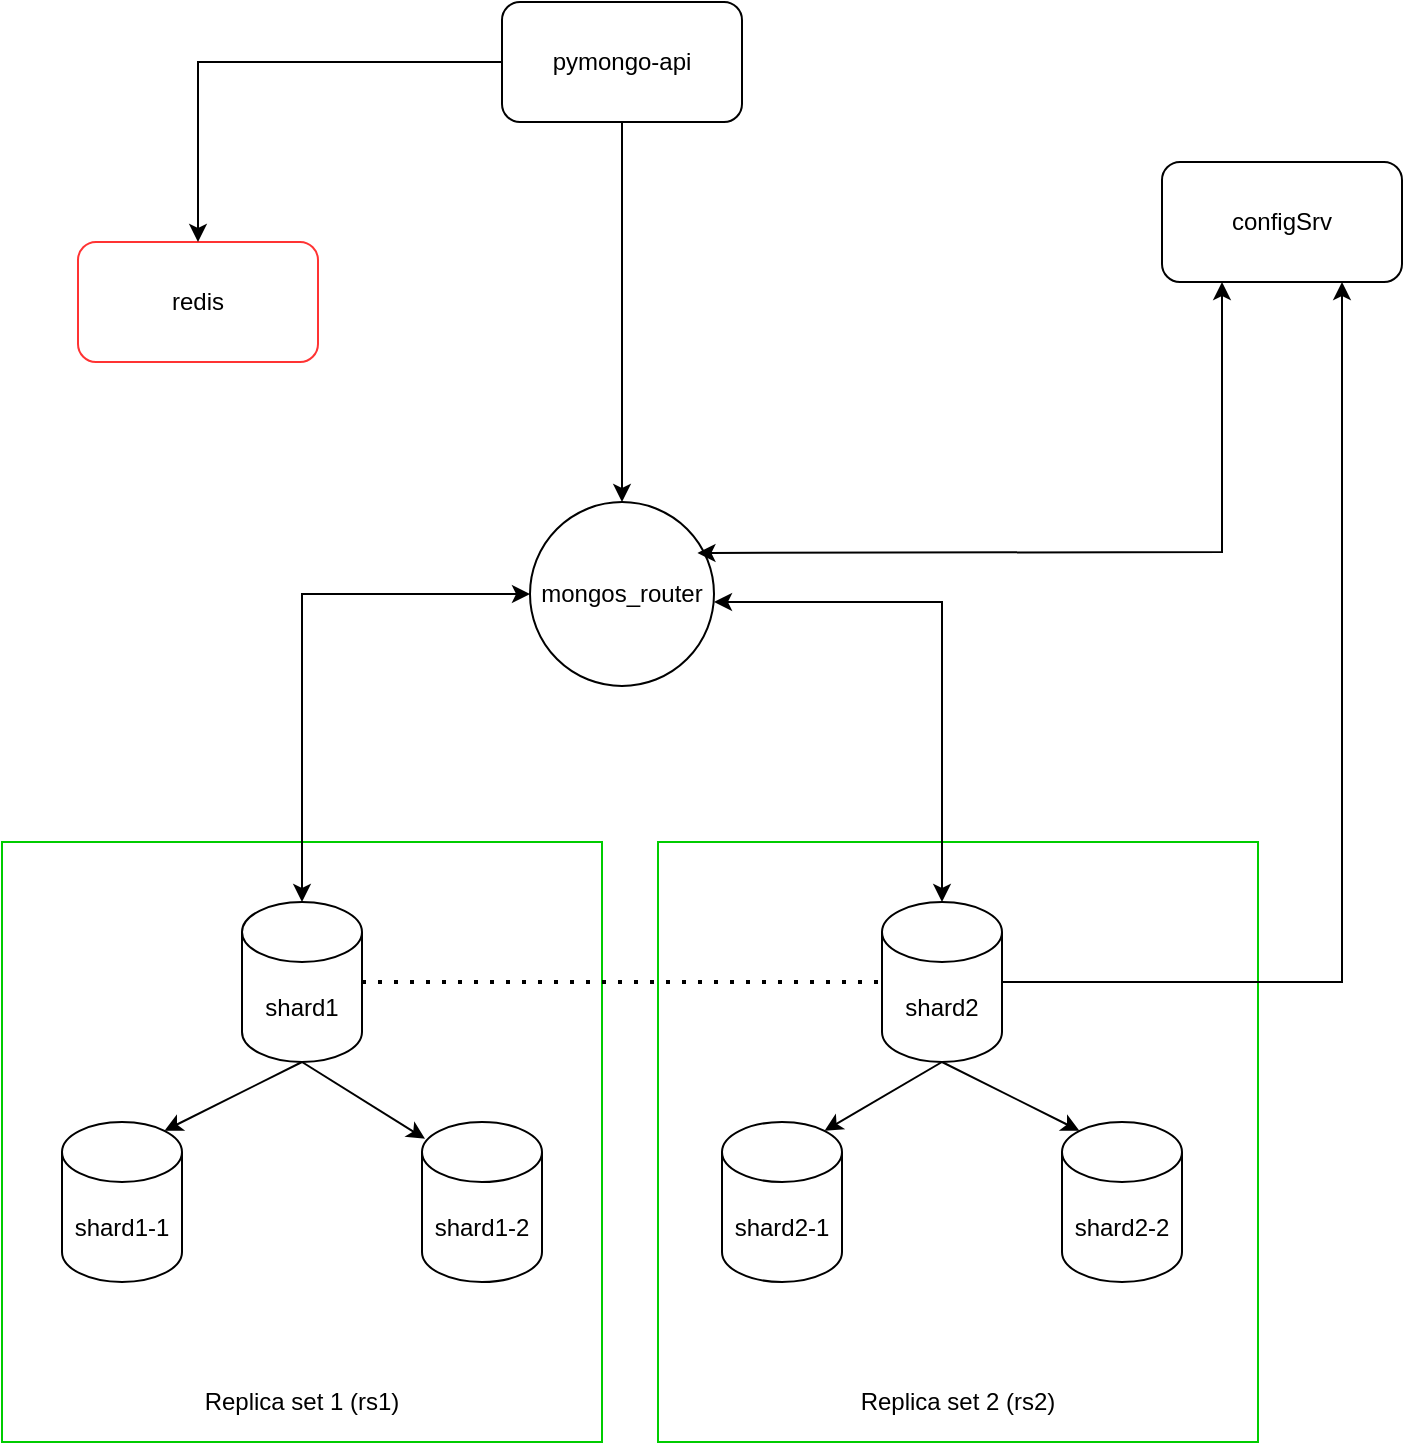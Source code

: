 <mxfile version="24.7.7">
  <diagram name="Page-1" id="-H_mtQnk-PTXWXPvYvuk">
    <mxGraphModel dx="1122" dy="761" grid="1" gridSize="10" guides="1" tooltips="1" connect="1" arrows="1" fold="1" page="1" pageScale="1" pageWidth="1654" pageHeight="1169" math="0" shadow="0">
      <root>
        <mxCell id="0" />
        <mxCell id="1" parent="0" />
        <mxCell id="9OBVmy8AI-aRf1RshNsI-50" value="&lt;div&gt;&lt;br&gt;&lt;/div&gt;&lt;div&gt;&lt;br&gt;&lt;/div&gt;&lt;div&gt;&lt;br&gt;&lt;/div&gt;&lt;div&gt;&lt;br&gt;&lt;/div&gt;&lt;div&gt;&lt;br&gt;&lt;/div&gt;&lt;div&gt;&lt;br&gt;&lt;/div&gt;&lt;div&gt;&lt;br&gt;&lt;/div&gt;&lt;div&gt;&lt;br&gt;&lt;/div&gt;&lt;div&gt;&lt;br&gt;&lt;/div&gt;&lt;div&gt;&lt;br&gt;&lt;/div&gt;&lt;div&gt;&lt;br&gt;&lt;/div&gt;&lt;div&gt;&lt;br&gt;&lt;/div&gt;&lt;div&gt;&lt;br&gt;&lt;/div&gt;&lt;div&gt;&lt;br&gt;&lt;/div&gt;&lt;div&gt;&lt;br&gt;&lt;/div&gt;&lt;div&gt;&lt;br&gt;&lt;/div&gt;&lt;div&gt;&lt;br&gt;&lt;/div&gt;&lt;div&gt;&lt;br&gt;&lt;/div&gt;&lt;div&gt;Replica set 2 (rs2)&lt;/div&gt;" style="whiteSpace=wrap;html=1;aspect=fixed;strokeColor=#00CC00;" vertex="1" parent="1">
          <mxGeometry x="790" y="620" width="300" height="300" as="geometry" />
        </mxCell>
        <mxCell id="9OBVmy8AI-aRf1RshNsI-49" value="&lt;div&gt;&lt;br&gt;&lt;/div&gt;&lt;div&gt;&lt;br&gt;&lt;/div&gt;&lt;div&gt;&lt;br&gt;&lt;/div&gt;&lt;div&gt;&lt;br&gt;&lt;/div&gt;&lt;div&gt;&lt;br&gt;&lt;/div&gt;&lt;div&gt;&lt;br&gt;&lt;/div&gt;&lt;div&gt;&lt;br&gt;&lt;/div&gt;&lt;div&gt;&lt;br&gt;&lt;/div&gt;&lt;div&gt;&lt;br&gt;&lt;/div&gt;&lt;div&gt;&lt;br&gt;&lt;/div&gt;&lt;div&gt;&lt;br&gt;&lt;/div&gt;&lt;div&gt;&lt;br&gt;&lt;/div&gt;&lt;div&gt;&lt;br&gt;&lt;/div&gt;&lt;div&gt;&lt;br&gt;&lt;/div&gt;&lt;div&gt;&lt;br&gt;&lt;/div&gt;&lt;div&gt;&lt;br&gt;&lt;/div&gt;&lt;div&gt;&lt;br&gt;&lt;/div&gt;&lt;div&gt;&lt;br&gt;&lt;/div&gt;&lt;div&gt;Replica set 1 (rs1)&lt;/div&gt;" style="whiteSpace=wrap;html=1;aspect=fixed;strokeColor=#00CC00;" vertex="1" parent="1">
          <mxGeometry x="462" y="620" width="300" height="300" as="geometry" />
        </mxCell>
        <mxCell id="zA23MoTUsTF4_91t8viU-2" value="shard1" style="shape=cylinder3;whiteSpace=wrap;html=1;boundedLbl=1;backgroundOutline=1;size=15;" parent="1" vertex="1">
          <mxGeometry x="582" y="650" width="60" height="80" as="geometry" />
        </mxCell>
        <mxCell id="zA23MoTUsTF4_91t8viU-3" value="pymongo-api" style="rounded=1;whiteSpace=wrap;html=1;" parent="1" vertex="1">
          <mxGeometry x="712" y="200" width="120" height="60" as="geometry" />
        </mxCell>
        <mxCell id="9OBVmy8AI-aRf1RshNsI-1" value="configSrv" style="rounded=1;whiteSpace=wrap;html=1;" vertex="1" parent="1">
          <mxGeometry x="1042" y="280" width="120" height="60" as="geometry" />
        </mxCell>
        <mxCell id="9OBVmy8AI-aRf1RshNsI-2" value="mongos_router" style="ellipse;whiteSpace=wrap;html=1;aspect=fixed;" vertex="1" parent="1">
          <mxGeometry x="726" y="450" width="92" height="92" as="geometry" />
        </mxCell>
        <mxCell id="9OBVmy8AI-aRf1RshNsI-8" style="edgeStyle=orthogonalEdgeStyle;rounded=0;orthogonalLoop=1;jettySize=auto;html=1;exitX=1;exitY=0.5;exitDx=0;exitDy=0;exitPerimeter=0;entryX=0.75;entryY=1;entryDx=0;entryDy=0;" edge="1" parent="1" source="9OBVmy8AI-aRf1RshNsI-3" target="9OBVmy8AI-aRf1RshNsI-1">
          <mxGeometry relative="1" as="geometry" />
        </mxCell>
        <mxCell id="9OBVmy8AI-aRf1RshNsI-3" value="shard2" style="shape=cylinder3;whiteSpace=wrap;html=1;boundedLbl=1;backgroundOutline=1;size=15;" vertex="1" parent="1">
          <mxGeometry x="902" y="650" width="60" height="80" as="geometry" />
        </mxCell>
        <mxCell id="9OBVmy8AI-aRf1RshNsI-7" value="" style="endArrow=none;dashed=1;html=1;dashPattern=1 3;strokeWidth=2;rounded=0;exitX=1;exitY=0.5;exitDx=0;exitDy=0;exitPerimeter=0;entryX=0;entryY=0.5;entryDx=0;entryDy=0;entryPerimeter=0;" edge="1" parent="1" source="zA23MoTUsTF4_91t8viU-2" target="9OBVmy8AI-aRf1RshNsI-3">
          <mxGeometry width="50" height="50" relative="1" as="geometry">
            <mxPoint x="682" y="590" as="sourcePoint" />
            <mxPoint x="892" y="690" as="targetPoint" />
          </mxGeometry>
        </mxCell>
        <mxCell id="9OBVmy8AI-aRf1RshNsI-9" value="" style="endArrow=classic;startArrow=classic;html=1;rounded=0;entryX=0.25;entryY=1;entryDx=0;entryDy=0;exitX=0.91;exitY=0.277;exitDx=0;exitDy=0;exitPerimeter=0;" edge="1" parent="1" source="9OBVmy8AI-aRf1RshNsI-2" target="9OBVmy8AI-aRf1RshNsI-1">
          <mxGeometry width="50" height="50" relative="1" as="geometry">
            <mxPoint x="732" y="560" as="sourcePoint" />
            <mxPoint x="782" y="510" as="targetPoint" />
            <Array as="points">
              <mxPoint x="1072" y="475" />
            </Array>
          </mxGeometry>
        </mxCell>
        <mxCell id="9OBVmy8AI-aRf1RshNsI-11" value="" style="endArrow=classic;startArrow=classic;html=1;rounded=0;exitX=0.5;exitY=0;exitDx=0;exitDy=0;exitPerimeter=0;entryX=0;entryY=0.5;entryDx=0;entryDy=0;" edge="1" parent="1" source="zA23MoTUsTF4_91t8viU-2" target="9OBVmy8AI-aRf1RshNsI-2">
          <mxGeometry width="50" height="50" relative="1" as="geometry">
            <mxPoint x="732" y="560" as="sourcePoint" />
            <mxPoint x="720" y="500" as="targetPoint" />
            <Array as="points">
              <mxPoint x="612" y="496" />
            </Array>
          </mxGeometry>
        </mxCell>
        <mxCell id="9OBVmy8AI-aRf1RshNsI-12" value="" style="endArrow=classic;startArrow=classic;html=1;rounded=0;exitX=0.5;exitY=0;exitDx=0;exitDy=0;exitPerimeter=0;" edge="1" parent="1" source="9OBVmy8AI-aRf1RshNsI-3">
          <mxGeometry width="50" height="50" relative="1" as="geometry">
            <mxPoint x="832" y="630" as="sourcePoint" />
            <mxPoint x="818" y="500" as="targetPoint" />
            <Array as="points">
              <mxPoint x="932" y="500" />
            </Array>
          </mxGeometry>
        </mxCell>
        <mxCell id="9OBVmy8AI-aRf1RshNsI-36" value="shard1-1" style="shape=cylinder3;whiteSpace=wrap;html=1;boundedLbl=1;backgroundOutline=1;size=15;" vertex="1" parent="1">
          <mxGeometry x="492" y="760" width="60" height="80" as="geometry" />
        </mxCell>
        <mxCell id="9OBVmy8AI-aRf1RshNsI-37" value="shard1-2" style="shape=cylinder3;whiteSpace=wrap;html=1;boundedLbl=1;backgroundOutline=1;size=15;" vertex="1" parent="1">
          <mxGeometry x="672" y="760" width="60" height="80" as="geometry" />
        </mxCell>
        <mxCell id="9OBVmy8AI-aRf1RshNsI-38" value="shard2-1" style="shape=cylinder3;whiteSpace=wrap;html=1;boundedLbl=1;backgroundOutline=1;size=15;" vertex="1" parent="1">
          <mxGeometry x="822" y="760" width="60" height="80" as="geometry" />
        </mxCell>
        <mxCell id="9OBVmy8AI-aRf1RshNsI-39" value="shard2-2" style="shape=cylinder3;whiteSpace=wrap;html=1;boundedLbl=1;backgroundOutline=1;size=15;" vertex="1" parent="1">
          <mxGeometry x="992" y="760" width="60" height="80" as="geometry" />
        </mxCell>
        <mxCell id="9OBVmy8AI-aRf1RshNsI-40" value="" style="endArrow=classic;html=1;rounded=0;exitX=0.5;exitY=1;exitDx=0;exitDy=0;exitPerimeter=0;entryX=0.855;entryY=0;entryDx=0;entryDy=4.35;entryPerimeter=0;" edge="1" parent="1" source="zA23MoTUsTF4_91t8viU-2" target="9OBVmy8AI-aRf1RshNsI-36">
          <mxGeometry width="50" height="50" relative="1" as="geometry">
            <mxPoint x="692" y="760" as="sourcePoint" />
            <mxPoint x="742" y="710" as="targetPoint" />
          </mxGeometry>
        </mxCell>
        <mxCell id="9OBVmy8AI-aRf1RshNsI-41" value="" style="endArrow=classic;html=1;rounded=0;entryX=0.025;entryY=0.105;entryDx=0;entryDy=0;entryPerimeter=0;" edge="1" parent="1" target="9OBVmy8AI-aRf1RshNsI-37">
          <mxGeometry width="50" height="50" relative="1" as="geometry">
            <mxPoint x="612" y="730" as="sourcePoint" />
            <mxPoint x="742" y="710" as="targetPoint" />
          </mxGeometry>
        </mxCell>
        <mxCell id="9OBVmy8AI-aRf1RshNsI-42" value="" style="endArrow=classic;html=1;rounded=0;entryX=0.855;entryY=0;entryDx=0;entryDy=4.35;entryPerimeter=0;" edge="1" parent="1" target="9OBVmy8AI-aRf1RshNsI-38">
          <mxGeometry width="50" height="50" relative="1" as="geometry">
            <mxPoint x="932" y="730" as="sourcePoint" />
            <mxPoint x="832" y="700" as="targetPoint" />
          </mxGeometry>
        </mxCell>
        <mxCell id="9OBVmy8AI-aRf1RshNsI-43" value="" style="endArrow=classic;html=1;rounded=0;exitX=0.5;exitY=1;exitDx=0;exitDy=0;exitPerimeter=0;entryX=0.145;entryY=0;entryDx=0;entryDy=4.35;entryPerimeter=0;" edge="1" parent="1" source="9OBVmy8AI-aRf1RshNsI-3" target="9OBVmy8AI-aRf1RshNsI-39">
          <mxGeometry width="50" height="50" relative="1" as="geometry">
            <mxPoint x="782" y="750" as="sourcePoint" />
            <mxPoint x="832" y="700" as="targetPoint" />
          </mxGeometry>
        </mxCell>
        <mxCell id="9OBVmy8AI-aRf1RshNsI-44" value="redis" style="rounded=1;whiteSpace=wrap;html=1;strokeColor=#FF3333;" vertex="1" parent="1">
          <mxGeometry x="500" y="320" width="120" height="60" as="geometry" />
        </mxCell>
        <mxCell id="9OBVmy8AI-aRf1RshNsI-52" value="" style="endArrow=classic;html=1;rounded=0;entryX=0.5;entryY=0;entryDx=0;entryDy=0;exitX=0;exitY=0.5;exitDx=0;exitDy=0;" edge="1" parent="1" source="zA23MoTUsTF4_91t8viU-3" target="9OBVmy8AI-aRf1RshNsI-44">
          <mxGeometry width="50" height="50" relative="1" as="geometry">
            <mxPoint x="770" y="510" as="sourcePoint" />
            <mxPoint x="820" y="460" as="targetPoint" />
            <Array as="points">
              <mxPoint x="560" y="230" />
            </Array>
          </mxGeometry>
        </mxCell>
        <mxCell id="9OBVmy8AI-aRf1RshNsI-53" value="" style="endArrow=classic;html=1;rounded=0;entryX=0.5;entryY=0;entryDx=0;entryDy=0;exitX=0.5;exitY=1;exitDx=0;exitDy=0;" edge="1" parent="1" source="zA23MoTUsTF4_91t8viU-3" target="9OBVmy8AI-aRf1RshNsI-2">
          <mxGeometry width="50" height="50" relative="1" as="geometry">
            <mxPoint x="730" y="370" as="sourcePoint" />
            <mxPoint x="820" y="460" as="targetPoint" />
            <Array as="points" />
          </mxGeometry>
        </mxCell>
      </root>
    </mxGraphModel>
  </diagram>
</mxfile>
